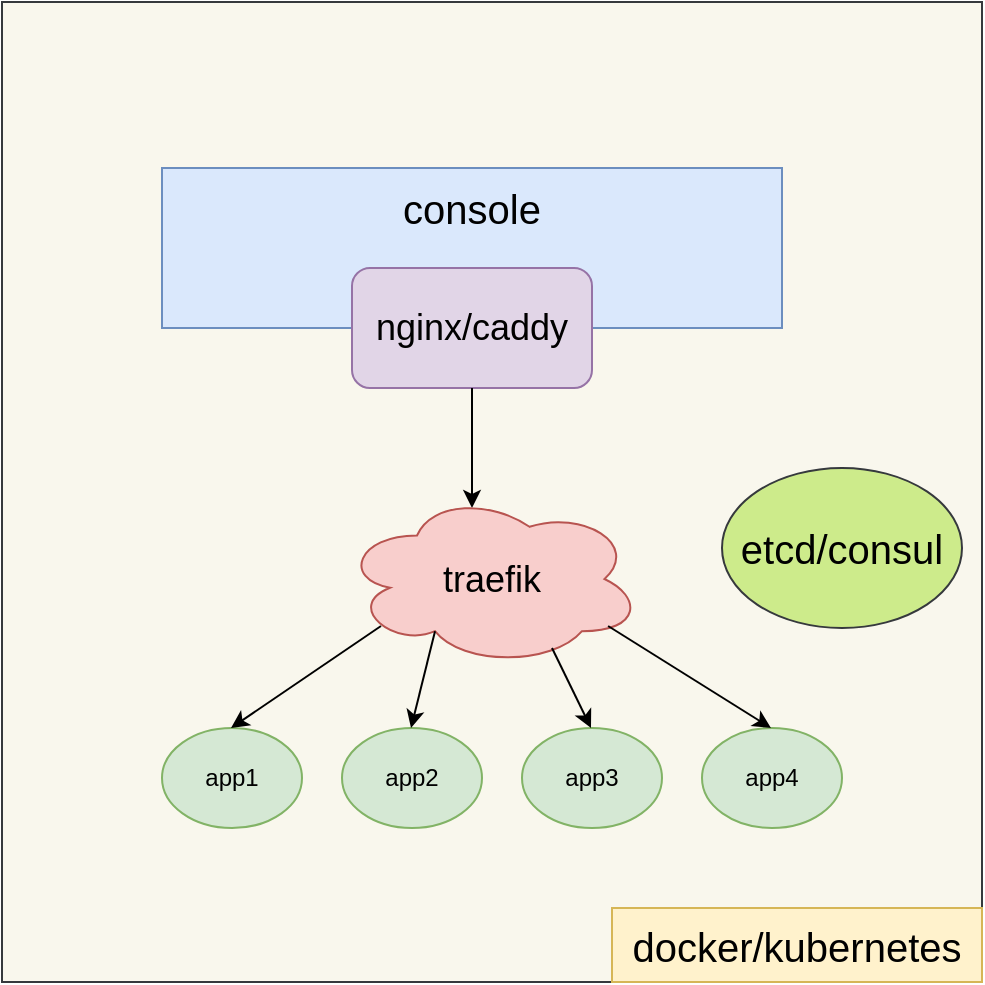 <mxfile version="12.2.4" pages="1"><diagram id="EDCz3-Plp55uEBebJzyd" name="Page-1"><mxGraphModel dx="1090" dy="835" grid="1" gridSize="10" guides="1" tooltips="1" connect="1" arrows="1" fold="1" page="1" pageScale="1" pageWidth="827" pageHeight="1169" math="0" shadow="0"><root><mxCell id="0"/><mxCell id="1" parent="0"/><mxCell id="13" value="" style="whiteSpace=wrap;html=1;aspect=fixed;fillColor=#f9f7ed;strokeColor=#36393d;" parent="1" vertex="1"><mxGeometry x="65" y="47" width="490" height="490" as="geometry"/></mxCell><mxCell id="2" value="" style="rounded=0;whiteSpace=wrap;html=1;fillColor=#dae8fc;strokeColor=#6c8ebf;" parent="1" vertex="1"><mxGeometry x="145" y="130" width="310" height="80" as="geometry"/></mxCell><mxCell id="4" value="&lt;font style=&quot;font-size: 18px&quot;&gt;nginx/caddy&lt;/font&gt;" style="rounded=1;whiteSpace=wrap;html=1;fillColor=#e1d5e7;strokeColor=#9673a6;" parent="1" vertex="1"><mxGeometry x="240" y="180" width="120" height="60" as="geometry"/></mxCell><mxCell id="5" value="&lt;font style=&quot;font-size: 20px&quot;&gt;console&lt;/font&gt;" style="text;html=1;strokeColor=none;fillColor=none;align=center;verticalAlign=middle;whiteSpace=wrap;rounded=0;" parent="1" vertex="1"><mxGeometry x="280" y="140" width="40" height="20" as="geometry"/></mxCell><mxCell id="6" value="" style="endArrow=classic;html=1;" parent="1" edge="1"><mxGeometry width="50" height="50" relative="1" as="geometry"><mxPoint x="300" y="240" as="sourcePoint"/><mxPoint x="300" y="300" as="targetPoint"/></mxGeometry></mxCell><mxCell id="7" value="&lt;font style=&quot;font-size: 18px&quot;&gt;traefik&lt;/font&gt;" style="ellipse;shape=cloud;whiteSpace=wrap;html=1;fillColor=#f8cecc;strokeColor=#b85450;" parent="1" vertex="1"><mxGeometry x="235" y="292" width="150" height="87" as="geometry"/></mxCell><mxCell id="8" value="app1" style="ellipse;whiteSpace=wrap;html=1;fillColor=#d5e8d4;strokeColor=#82b366;" parent="1" vertex="1"><mxGeometry x="145" y="410" width="70" height="50" as="geometry"/></mxCell><mxCell id="10" value="app2" style="ellipse;whiteSpace=wrap;html=1;fillColor=#d5e8d4;strokeColor=#82b366;" parent="1" vertex="1"><mxGeometry x="235" y="410" width="70" height="50" as="geometry"/></mxCell><mxCell id="11" value="app3" style="ellipse;whiteSpace=wrap;html=1;fillColor=#d5e8d4;strokeColor=#82b366;" parent="1" vertex="1"><mxGeometry x="325" y="410" width="70" height="50" as="geometry"/></mxCell><mxCell id="12" value="app4" style="ellipse;whiteSpace=wrap;html=1;fillColor=#d5e8d4;strokeColor=#82b366;" parent="1" vertex="1"><mxGeometry x="415" y="410" width="70" height="50" as="geometry"/></mxCell><mxCell id="14" value="&lt;font style=&quot;font-size: 20px&quot;&gt;docker/kubernetes&lt;/font&gt;" style="text;html=1;strokeColor=#d6b656;fillColor=#fff2cc;align=center;verticalAlign=middle;whiteSpace=wrap;rounded=0;" parent="1" vertex="1"><mxGeometry x="370" y="500" width="185" height="37" as="geometry"/></mxCell><mxCell id="17" value="" style="endArrow=classic;html=1;exitX=0.31;exitY=0.8;exitDx=0;exitDy=0;exitPerimeter=0;" parent="1" source="7" edge="1"><mxGeometry width="50" height="50" relative="1" as="geometry"><mxPoint x="269.5" y="350" as="sourcePoint"/><mxPoint x="269.5" y="410" as="targetPoint"/></mxGeometry></mxCell><mxCell id="20" value="" style="endArrow=classic;html=1;" parent="1" edge="1"><mxGeometry width="50" height="50" relative="1" as="geometry"><mxPoint x="340" y="370" as="sourcePoint"/><mxPoint x="359.5" y="410" as="targetPoint"/></mxGeometry></mxCell><mxCell id="21" value="" style="endArrow=classic;html=1;exitX=0.887;exitY=0.77;exitDx=0;exitDy=0;exitPerimeter=0;" parent="1" source="7" edge="1"><mxGeometry width="50" height="50" relative="1" as="geometry"><mxPoint x="449.5" y="350" as="sourcePoint"/><mxPoint x="449.5" y="410" as="targetPoint"/></mxGeometry></mxCell><mxCell id="22" value="" style="endArrow=classic;html=1;exitX=0.13;exitY=0.77;exitDx=0;exitDy=0;exitPerimeter=0;" parent="1" source="7" edge="1"><mxGeometry width="50" height="50" relative="1" as="geometry"><mxPoint x="179.5" y="350" as="sourcePoint"/><mxPoint x="179.5" y="410" as="targetPoint"/></mxGeometry></mxCell><mxCell id="23" value="&lt;font style=&quot;font-size: 20px&quot;&gt;etcd/consul&lt;/font&gt;" style="ellipse;whiteSpace=wrap;html=1;fillColor=#cdeb8b;strokeColor=#36393d;" parent="1" vertex="1"><mxGeometry x="425" y="280" width="120" height="80" as="geometry"/></mxCell></root></mxGraphModel></diagram></mxfile>